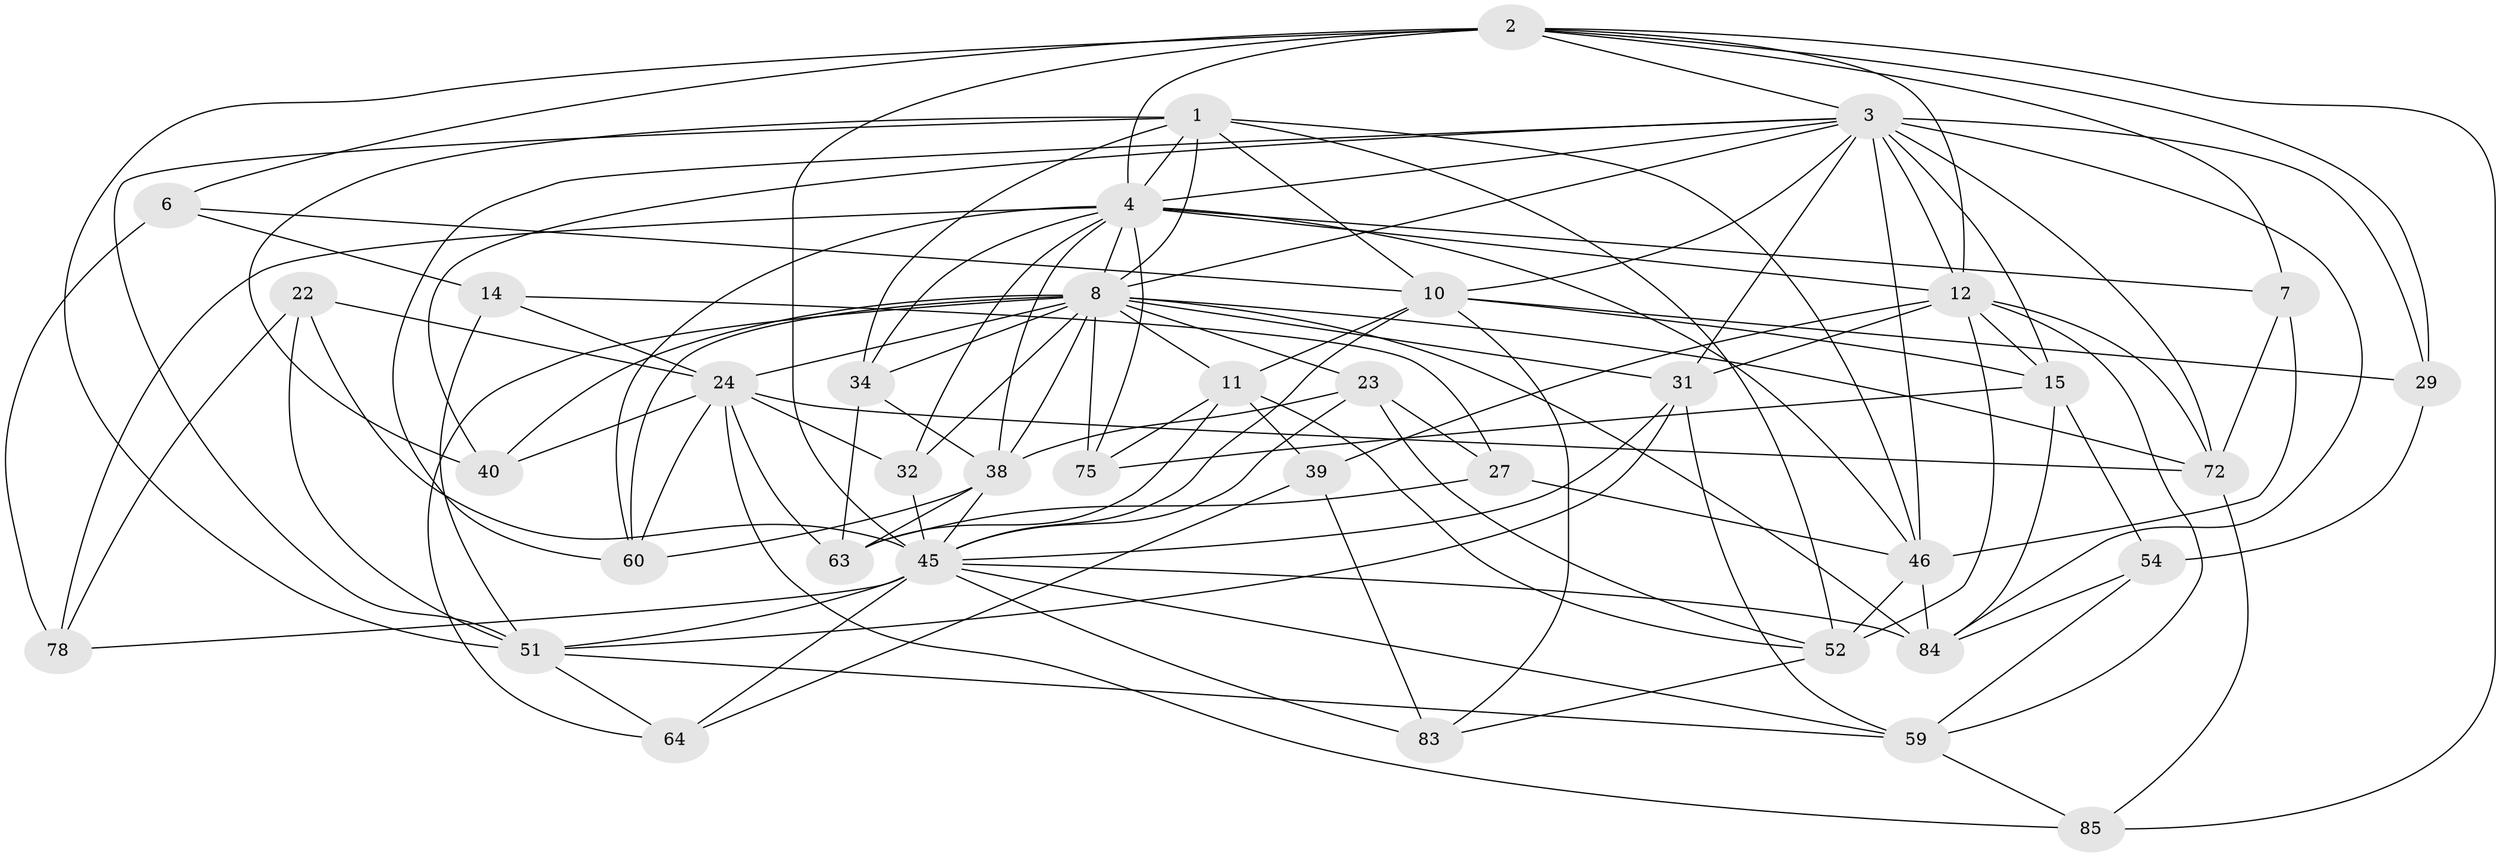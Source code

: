 // original degree distribution, {4: 1.0}
// Generated by graph-tools (version 1.1) at 2025/20/03/04/25 18:20:56]
// undirected, 38 vertices, 121 edges
graph export_dot {
graph [start="1"]
  node [color=gray90,style=filled];
  1 [super="+5+57"];
  2 [super="+25"];
  3 [super="+43+9"];
  4 [super="+77+79+21"];
  6;
  7;
  8 [super="+47+35+18"];
  10 [super="+93+28"];
  11 [super="+30"];
  12 [super="+36+20+19"];
  14;
  15 [super="+71"];
  22;
  23 [super="+26"];
  24 [super="+44+58"];
  27;
  29;
  31 [super="+95"];
  32;
  34 [super="+37"];
  38 [super="+65+86"];
  39 [super="+55"];
  40;
  45 [super="+68+56"];
  46 [super="+53"];
  51 [super="+74+87"];
  52 [super="+92"];
  54;
  59 [super="+91"];
  60 [super="+80"];
  63 [super="+70"];
  64;
  72 [super="+90"];
  75;
  78;
  83;
  84 [super="+96"];
  85;
  1 -- 52;
  1 -- 40;
  1 -- 4;
  1 -- 34;
  1 -- 10;
  1 -- 8;
  1 -- 51;
  1 -- 46;
  2 -- 7;
  2 -- 3;
  2 -- 4;
  2 -- 6;
  2 -- 45 [weight=2];
  2 -- 85;
  2 -- 29;
  2 -- 51;
  2 -- 12;
  3 -- 4 [weight=2];
  3 -- 46 [weight=2];
  3 -- 40;
  3 -- 10;
  3 -- 84;
  3 -- 60;
  3 -- 29;
  3 -- 31;
  3 -- 15;
  3 -- 8;
  3 -- 72;
  3 -- 12 [weight=2];
  4 -- 7;
  4 -- 75;
  4 -- 8;
  4 -- 38;
  4 -- 32;
  4 -- 34;
  4 -- 78;
  4 -- 60;
  4 -- 46;
  4 -- 12;
  6 -- 14;
  6 -- 78;
  6 -- 10;
  7 -- 72;
  7 -- 46;
  8 -- 34;
  8 -- 64;
  8 -- 38;
  8 -- 23 [weight=2];
  8 -- 24 [weight=2];
  8 -- 40;
  8 -- 11;
  8 -- 32;
  8 -- 72;
  8 -- 75;
  8 -- 84;
  8 -- 60;
  8 -- 31;
  10 -- 83;
  10 -- 11;
  10 -- 29;
  10 -- 15;
  10 -- 45;
  11 -- 52;
  11 -- 75;
  11 -- 39;
  11 -- 63;
  12 -- 59;
  12 -- 39 [weight=3];
  12 -- 52;
  12 -- 72;
  12 -- 31;
  12 -- 15;
  14 -- 51;
  14 -- 27;
  14 -- 24;
  15 -- 54;
  15 -- 84;
  15 -- 75;
  22 -- 78;
  22 -- 24;
  22 -- 45;
  22 -- 51;
  23 -- 27;
  23 -- 38;
  23 -- 52;
  23 -- 45;
  24 -- 40;
  24 -- 72;
  24 -- 85;
  24 -- 63;
  24 -- 32;
  24 -- 60;
  27 -- 63;
  27 -- 46;
  29 -- 54;
  31 -- 45;
  31 -- 51;
  31 -- 59;
  32 -- 45;
  34 -- 38;
  34 -- 63 [weight=2];
  38 -- 60 [weight=2];
  38 -- 45;
  38 -- 63;
  39 -- 64;
  39 -- 83;
  45 -- 64;
  45 -- 84;
  45 -- 78;
  45 -- 59;
  45 -- 83;
  45 -- 51;
  46 -- 84;
  46 -- 52;
  51 -- 59;
  51 -- 64;
  52 -- 83;
  54 -- 59;
  54 -- 84;
  59 -- 85;
  72 -- 85;
}

